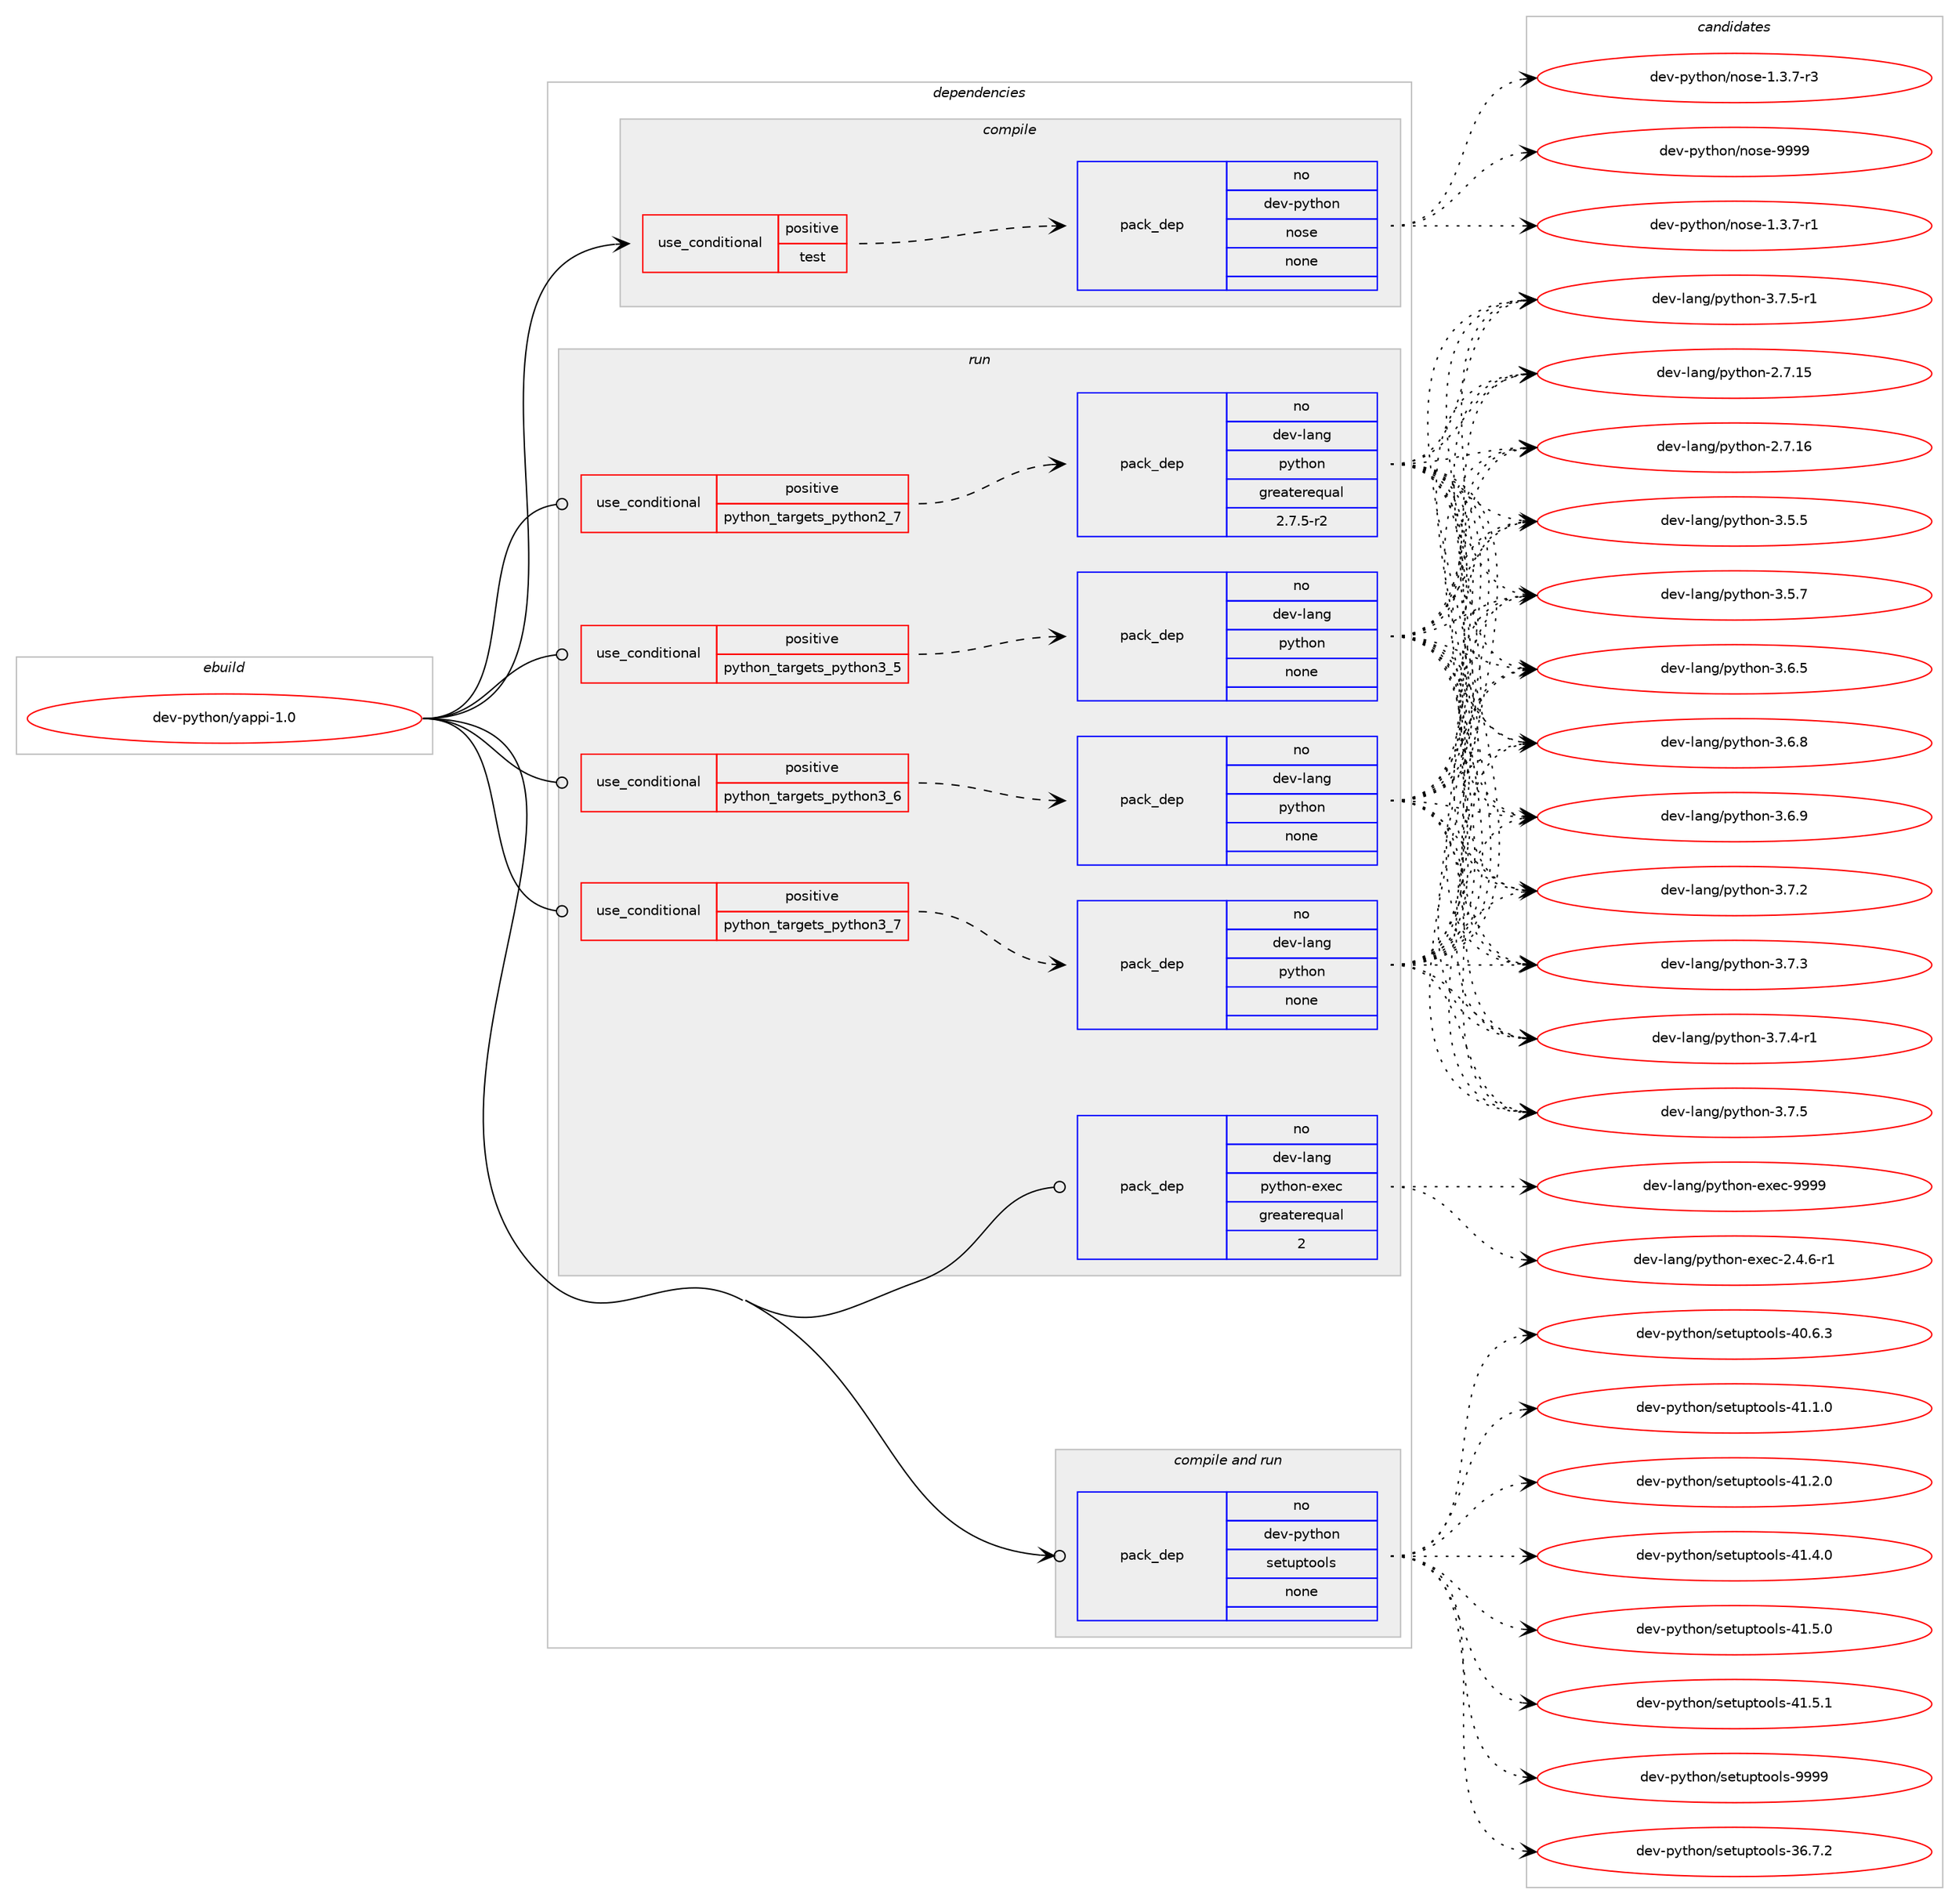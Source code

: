 digraph prolog {

# *************
# Graph options
# *************

newrank=true;
concentrate=true;
compound=true;
graph [rankdir=LR,fontname=Helvetica,fontsize=10,ranksep=1.5];#, ranksep=2.5, nodesep=0.2];
edge  [arrowhead=vee];
node  [fontname=Helvetica,fontsize=10];

# **********
# The ebuild
# **********

subgraph cluster_leftcol {
color=gray;
rank=same;
label=<<i>ebuild</i>>;
id [label="dev-python/yappi-1.0", color=red, width=4, href="../dev-python/yappi-1.0.svg"];
}

# ****************
# The dependencies
# ****************

subgraph cluster_midcol {
color=gray;
label=<<i>dependencies</i>>;
subgraph cluster_compile {
fillcolor="#eeeeee";
style=filled;
label=<<i>compile</i>>;
subgraph cond151791 {
dependency644863 [label=<<TABLE BORDER="0" CELLBORDER="1" CELLSPACING="0" CELLPADDING="4"><TR><TD ROWSPAN="3" CELLPADDING="10">use_conditional</TD></TR><TR><TD>positive</TD></TR><TR><TD>test</TD></TR></TABLE>>, shape=none, color=red];
subgraph pack481183 {
dependency644864 [label=<<TABLE BORDER="0" CELLBORDER="1" CELLSPACING="0" CELLPADDING="4" WIDTH="220"><TR><TD ROWSPAN="6" CELLPADDING="30">pack_dep</TD></TR><TR><TD WIDTH="110">no</TD></TR><TR><TD>dev-python</TD></TR><TR><TD>nose</TD></TR><TR><TD>none</TD></TR><TR><TD></TD></TR></TABLE>>, shape=none, color=blue];
}
dependency644863:e -> dependency644864:w [weight=20,style="dashed",arrowhead="vee"];
}
id:e -> dependency644863:w [weight=20,style="solid",arrowhead="vee"];
}
subgraph cluster_compileandrun {
fillcolor="#eeeeee";
style=filled;
label=<<i>compile and run</i>>;
subgraph pack481184 {
dependency644865 [label=<<TABLE BORDER="0" CELLBORDER="1" CELLSPACING="0" CELLPADDING="4" WIDTH="220"><TR><TD ROWSPAN="6" CELLPADDING="30">pack_dep</TD></TR><TR><TD WIDTH="110">no</TD></TR><TR><TD>dev-python</TD></TR><TR><TD>setuptools</TD></TR><TR><TD>none</TD></TR><TR><TD></TD></TR></TABLE>>, shape=none, color=blue];
}
id:e -> dependency644865:w [weight=20,style="solid",arrowhead="odotvee"];
}
subgraph cluster_run {
fillcolor="#eeeeee";
style=filled;
label=<<i>run</i>>;
subgraph cond151792 {
dependency644866 [label=<<TABLE BORDER="0" CELLBORDER="1" CELLSPACING="0" CELLPADDING="4"><TR><TD ROWSPAN="3" CELLPADDING="10">use_conditional</TD></TR><TR><TD>positive</TD></TR><TR><TD>python_targets_python2_7</TD></TR></TABLE>>, shape=none, color=red];
subgraph pack481185 {
dependency644867 [label=<<TABLE BORDER="0" CELLBORDER="1" CELLSPACING="0" CELLPADDING="4" WIDTH="220"><TR><TD ROWSPAN="6" CELLPADDING="30">pack_dep</TD></TR><TR><TD WIDTH="110">no</TD></TR><TR><TD>dev-lang</TD></TR><TR><TD>python</TD></TR><TR><TD>greaterequal</TD></TR><TR><TD>2.7.5-r2</TD></TR></TABLE>>, shape=none, color=blue];
}
dependency644866:e -> dependency644867:w [weight=20,style="dashed",arrowhead="vee"];
}
id:e -> dependency644866:w [weight=20,style="solid",arrowhead="odot"];
subgraph cond151793 {
dependency644868 [label=<<TABLE BORDER="0" CELLBORDER="1" CELLSPACING="0" CELLPADDING="4"><TR><TD ROWSPAN="3" CELLPADDING="10">use_conditional</TD></TR><TR><TD>positive</TD></TR><TR><TD>python_targets_python3_5</TD></TR></TABLE>>, shape=none, color=red];
subgraph pack481186 {
dependency644869 [label=<<TABLE BORDER="0" CELLBORDER="1" CELLSPACING="0" CELLPADDING="4" WIDTH="220"><TR><TD ROWSPAN="6" CELLPADDING="30">pack_dep</TD></TR><TR><TD WIDTH="110">no</TD></TR><TR><TD>dev-lang</TD></TR><TR><TD>python</TD></TR><TR><TD>none</TD></TR><TR><TD></TD></TR></TABLE>>, shape=none, color=blue];
}
dependency644868:e -> dependency644869:w [weight=20,style="dashed",arrowhead="vee"];
}
id:e -> dependency644868:w [weight=20,style="solid",arrowhead="odot"];
subgraph cond151794 {
dependency644870 [label=<<TABLE BORDER="0" CELLBORDER="1" CELLSPACING="0" CELLPADDING="4"><TR><TD ROWSPAN="3" CELLPADDING="10">use_conditional</TD></TR><TR><TD>positive</TD></TR><TR><TD>python_targets_python3_6</TD></TR></TABLE>>, shape=none, color=red];
subgraph pack481187 {
dependency644871 [label=<<TABLE BORDER="0" CELLBORDER="1" CELLSPACING="0" CELLPADDING="4" WIDTH="220"><TR><TD ROWSPAN="6" CELLPADDING="30">pack_dep</TD></TR><TR><TD WIDTH="110">no</TD></TR><TR><TD>dev-lang</TD></TR><TR><TD>python</TD></TR><TR><TD>none</TD></TR><TR><TD></TD></TR></TABLE>>, shape=none, color=blue];
}
dependency644870:e -> dependency644871:w [weight=20,style="dashed",arrowhead="vee"];
}
id:e -> dependency644870:w [weight=20,style="solid",arrowhead="odot"];
subgraph cond151795 {
dependency644872 [label=<<TABLE BORDER="0" CELLBORDER="1" CELLSPACING="0" CELLPADDING="4"><TR><TD ROWSPAN="3" CELLPADDING="10">use_conditional</TD></TR><TR><TD>positive</TD></TR><TR><TD>python_targets_python3_7</TD></TR></TABLE>>, shape=none, color=red];
subgraph pack481188 {
dependency644873 [label=<<TABLE BORDER="0" CELLBORDER="1" CELLSPACING="0" CELLPADDING="4" WIDTH="220"><TR><TD ROWSPAN="6" CELLPADDING="30">pack_dep</TD></TR><TR><TD WIDTH="110">no</TD></TR><TR><TD>dev-lang</TD></TR><TR><TD>python</TD></TR><TR><TD>none</TD></TR><TR><TD></TD></TR></TABLE>>, shape=none, color=blue];
}
dependency644872:e -> dependency644873:w [weight=20,style="dashed",arrowhead="vee"];
}
id:e -> dependency644872:w [weight=20,style="solid",arrowhead="odot"];
subgraph pack481189 {
dependency644874 [label=<<TABLE BORDER="0" CELLBORDER="1" CELLSPACING="0" CELLPADDING="4" WIDTH="220"><TR><TD ROWSPAN="6" CELLPADDING="30">pack_dep</TD></TR><TR><TD WIDTH="110">no</TD></TR><TR><TD>dev-lang</TD></TR><TR><TD>python-exec</TD></TR><TR><TD>greaterequal</TD></TR><TR><TD>2</TD></TR></TABLE>>, shape=none, color=blue];
}
id:e -> dependency644874:w [weight=20,style="solid",arrowhead="odot"];
}
}

# **************
# The candidates
# **************

subgraph cluster_choices {
rank=same;
color=gray;
label=<<i>candidates</i>>;

subgraph choice481183 {
color=black;
nodesep=1;
choice10010111845112121116104111110471101111151014549465146554511449 [label="dev-python/nose-1.3.7-r1", color=red, width=4,href="../dev-python/nose-1.3.7-r1.svg"];
choice10010111845112121116104111110471101111151014549465146554511451 [label="dev-python/nose-1.3.7-r3", color=red, width=4,href="../dev-python/nose-1.3.7-r3.svg"];
choice10010111845112121116104111110471101111151014557575757 [label="dev-python/nose-9999", color=red, width=4,href="../dev-python/nose-9999.svg"];
dependency644864:e -> choice10010111845112121116104111110471101111151014549465146554511449:w [style=dotted,weight="100"];
dependency644864:e -> choice10010111845112121116104111110471101111151014549465146554511451:w [style=dotted,weight="100"];
dependency644864:e -> choice10010111845112121116104111110471101111151014557575757:w [style=dotted,weight="100"];
}
subgraph choice481184 {
color=black;
nodesep=1;
choice100101118451121211161041111104711510111611711211611111110811545515446554650 [label="dev-python/setuptools-36.7.2", color=red, width=4,href="../dev-python/setuptools-36.7.2.svg"];
choice100101118451121211161041111104711510111611711211611111110811545524846544651 [label="dev-python/setuptools-40.6.3", color=red, width=4,href="../dev-python/setuptools-40.6.3.svg"];
choice100101118451121211161041111104711510111611711211611111110811545524946494648 [label="dev-python/setuptools-41.1.0", color=red, width=4,href="../dev-python/setuptools-41.1.0.svg"];
choice100101118451121211161041111104711510111611711211611111110811545524946504648 [label="dev-python/setuptools-41.2.0", color=red, width=4,href="../dev-python/setuptools-41.2.0.svg"];
choice100101118451121211161041111104711510111611711211611111110811545524946524648 [label="dev-python/setuptools-41.4.0", color=red, width=4,href="../dev-python/setuptools-41.4.0.svg"];
choice100101118451121211161041111104711510111611711211611111110811545524946534648 [label="dev-python/setuptools-41.5.0", color=red, width=4,href="../dev-python/setuptools-41.5.0.svg"];
choice100101118451121211161041111104711510111611711211611111110811545524946534649 [label="dev-python/setuptools-41.5.1", color=red, width=4,href="../dev-python/setuptools-41.5.1.svg"];
choice10010111845112121116104111110471151011161171121161111111081154557575757 [label="dev-python/setuptools-9999", color=red, width=4,href="../dev-python/setuptools-9999.svg"];
dependency644865:e -> choice100101118451121211161041111104711510111611711211611111110811545515446554650:w [style=dotted,weight="100"];
dependency644865:e -> choice100101118451121211161041111104711510111611711211611111110811545524846544651:w [style=dotted,weight="100"];
dependency644865:e -> choice100101118451121211161041111104711510111611711211611111110811545524946494648:w [style=dotted,weight="100"];
dependency644865:e -> choice100101118451121211161041111104711510111611711211611111110811545524946504648:w [style=dotted,weight="100"];
dependency644865:e -> choice100101118451121211161041111104711510111611711211611111110811545524946524648:w [style=dotted,weight="100"];
dependency644865:e -> choice100101118451121211161041111104711510111611711211611111110811545524946534648:w [style=dotted,weight="100"];
dependency644865:e -> choice100101118451121211161041111104711510111611711211611111110811545524946534649:w [style=dotted,weight="100"];
dependency644865:e -> choice10010111845112121116104111110471151011161171121161111111081154557575757:w [style=dotted,weight="100"];
}
subgraph choice481185 {
color=black;
nodesep=1;
choice10010111845108971101034711212111610411111045504655464953 [label="dev-lang/python-2.7.15", color=red, width=4,href="../dev-lang/python-2.7.15.svg"];
choice10010111845108971101034711212111610411111045504655464954 [label="dev-lang/python-2.7.16", color=red, width=4,href="../dev-lang/python-2.7.16.svg"];
choice100101118451089711010347112121116104111110455146534653 [label="dev-lang/python-3.5.5", color=red, width=4,href="../dev-lang/python-3.5.5.svg"];
choice100101118451089711010347112121116104111110455146534655 [label="dev-lang/python-3.5.7", color=red, width=4,href="../dev-lang/python-3.5.7.svg"];
choice100101118451089711010347112121116104111110455146544653 [label="dev-lang/python-3.6.5", color=red, width=4,href="../dev-lang/python-3.6.5.svg"];
choice100101118451089711010347112121116104111110455146544656 [label="dev-lang/python-3.6.8", color=red, width=4,href="../dev-lang/python-3.6.8.svg"];
choice100101118451089711010347112121116104111110455146544657 [label="dev-lang/python-3.6.9", color=red, width=4,href="../dev-lang/python-3.6.9.svg"];
choice100101118451089711010347112121116104111110455146554650 [label="dev-lang/python-3.7.2", color=red, width=4,href="../dev-lang/python-3.7.2.svg"];
choice100101118451089711010347112121116104111110455146554651 [label="dev-lang/python-3.7.3", color=red, width=4,href="../dev-lang/python-3.7.3.svg"];
choice1001011184510897110103471121211161041111104551465546524511449 [label="dev-lang/python-3.7.4-r1", color=red, width=4,href="../dev-lang/python-3.7.4-r1.svg"];
choice100101118451089711010347112121116104111110455146554653 [label="dev-lang/python-3.7.5", color=red, width=4,href="../dev-lang/python-3.7.5.svg"];
choice1001011184510897110103471121211161041111104551465546534511449 [label="dev-lang/python-3.7.5-r1", color=red, width=4,href="../dev-lang/python-3.7.5-r1.svg"];
dependency644867:e -> choice10010111845108971101034711212111610411111045504655464953:w [style=dotted,weight="100"];
dependency644867:e -> choice10010111845108971101034711212111610411111045504655464954:w [style=dotted,weight="100"];
dependency644867:e -> choice100101118451089711010347112121116104111110455146534653:w [style=dotted,weight="100"];
dependency644867:e -> choice100101118451089711010347112121116104111110455146534655:w [style=dotted,weight="100"];
dependency644867:e -> choice100101118451089711010347112121116104111110455146544653:w [style=dotted,weight="100"];
dependency644867:e -> choice100101118451089711010347112121116104111110455146544656:w [style=dotted,weight="100"];
dependency644867:e -> choice100101118451089711010347112121116104111110455146544657:w [style=dotted,weight="100"];
dependency644867:e -> choice100101118451089711010347112121116104111110455146554650:w [style=dotted,weight="100"];
dependency644867:e -> choice100101118451089711010347112121116104111110455146554651:w [style=dotted,weight="100"];
dependency644867:e -> choice1001011184510897110103471121211161041111104551465546524511449:w [style=dotted,weight="100"];
dependency644867:e -> choice100101118451089711010347112121116104111110455146554653:w [style=dotted,weight="100"];
dependency644867:e -> choice1001011184510897110103471121211161041111104551465546534511449:w [style=dotted,weight="100"];
}
subgraph choice481186 {
color=black;
nodesep=1;
choice10010111845108971101034711212111610411111045504655464953 [label="dev-lang/python-2.7.15", color=red, width=4,href="../dev-lang/python-2.7.15.svg"];
choice10010111845108971101034711212111610411111045504655464954 [label="dev-lang/python-2.7.16", color=red, width=4,href="../dev-lang/python-2.7.16.svg"];
choice100101118451089711010347112121116104111110455146534653 [label="dev-lang/python-3.5.5", color=red, width=4,href="../dev-lang/python-3.5.5.svg"];
choice100101118451089711010347112121116104111110455146534655 [label="dev-lang/python-3.5.7", color=red, width=4,href="../dev-lang/python-3.5.7.svg"];
choice100101118451089711010347112121116104111110455146544653 [label="dev-lang/python-3.6.5", color=red, width=4,href="../dev-lang/python-3.6.5.svg"];
choice100101118451089711010347112121116104111110455146544656 [label="dev-lang/python-3.6.8", color=red, width=4,href="../dev-lang/python-3.6.8.svg"];
choice100101118451089711010347112121116104111110455146544657 [label="dev-lang/python-3.6.9", color=red, width=4,href="../dev-lang/python-3.6.9.svg"];
choice100101118451089711010347112121116104111110455146554650 [label="dev-lang/python-3.7.2", color=red, width=4,href="../dev-lang/python-3.7.2.svg"];
choice100101118451089711010347112121116104111110455146554651 [label="dev-lang/python-3.7.3", color=red, width=4,href="../dev-lang/python-3.7.3.svg"];
choice1001011184510897110103471121211161041111104551465546524511449 [label="dev-lang/python-3.7.4-r1", color=red, width=4,href="../dev-lang/python-3.7.4-r1.svg"];
choice100101118451089711010347112121116104111110455146554653 [label="dev-lang/python-3.7.5", color=red, width=4,href="../dev-lang/python-3.7.5.svg"];
choice1001011184510897110103471121211161041111104551465546534511449 [label="dev-lang/python-3.7.5-r1", color=red, width=4,href="../dev-lang/python-3.7.5-r1.svg"];
dependency644869:e -> choice10010111845108971101034711212111610411111045504655464953:w [style=dotted,weight="100"];
dependency644869:e -> choice10010111845108971101034711212111610411111045504655464954:w [style=dotted,weight="100"];
dependency644869:e -> choice100101118451089711010347112121116104111110455146534653:w [style=dotted,weight="100"];
dependency644869:e -> choice100101118451089711010347112121116104111110455146534655:w [style=dotted,weight="100"];
dependency644869:e -> choice100101118451089711010347112121116104111110455146544653:w [style=dotted,weight="100"];
dependency644869:e -> choice100101118451089711010347112121116104111110455146544656:w [style=dotted,weight="100"];
dependency644869:e -> choice100101118451089711010347112121116104111110455146544657:w [style=dotted,weight="100"];
dependency644869:e -> choice100101118451089711010347112121116104111110455146554650:w [style=dotted,weight="100"];
dependency644869:e -> choice100101118451089711010347112121116104111110455146554651:w [style=dotted,weight="100"];
dependency644869:e -> choice1001011184510897110103471121211161041111104551465546524511449:w [style=dotted,weight="100"];
dependency644869:e -> choice100101118451089711010347112121116104111110455146554653:w [style=dotted,weight="100"];
dependency644869:e -> choice1001011184510897110103471121211161041111104551465546534511449:w [style=dotted,weight="100"];
}
subgraph choice481187 {
color=black;
nodesep=1;
choice10010111845108971101034711212111610411111045504655464953 [label="dev-lang/python-2.7.15", color=red, width=4,href="../dev-lang/python-2.7.15.svg"];
choice10010111845108971101034711212111610411111045504655464954 [label="dev-lang/python-2.7.16", color=red, width=4,href="../dev-lang/python-2.7.16.svg"];
choice100101118451089711010347112121116104111110455146534653 [label="dev-lang/python-3.5.5", color=red, width=4,href="../dev-lang/python-3.5.5.svg"];
choice100101118451089711010347112121116104111110455146534655 [label="dev-lang/python-3.5.7", color=red, width=4,href="../dev-lang/python-3.5.7.svg"];
choice100101118451089711010347112121116104111110455146544653 [label="dev-lang/python-3.6.5", color=red, width=4,href="../dev-lang/python-3.6.5.svg"];
choice100101118451089711010347112121116104111110455146544656 [label="dev-lang/python-3.6.8", color=red, width=4,href="../dev-lang/python-3.6.8.svg"];
choice100101118451089711010347112121116104111110455146544657 [label="dev-lang/python-3.6.9", color=red, width=4,href="../dev-lang/python-3.6.9.svg"];
choice100101118451089711010347112121116104111110455146554650 [label="dev-lang/python-3.7.2", color=red, width=4,href="../dev-lang/python-3.7.2.svg"];
choice100101118451089711010347112121116104111110455146554651 [label="dev-lang/python-3.7.3", color=red, width=4,href="../dev-lang/python-3.7.3.svg"];
choice1001011184510897110103471121211161041111104551465546524511449 [label="dev-lang/python-3.7.4-r1", color=red, width=4,href="../dev-lang/python-3.7.4-r1.svg"];
choice100101118451089711010347112121116104111110455146554653 [label="dev-lang/python-3.7.5", color=red, width=4,href="../dev-lang/python-3.7.5.svg"];
choice1001011184510897110103471121211161041111104551465546534511449 [label="dev-lang/python-3.7.5-r1", color=red, width=4,href="../dev-lang/python-3.7.5-r1.svg"];
dependency644871:e -> choice10010111845108971101034711212111610411111045504655464953:w [style=dotted,weight="100"];
dependency644871:e -> choice10010111845108971101034711212111610411111045504655464954:w [style=dotted,weight="100"];
dependency644871:e -> choice100101118451089711010347112121116104111110455146534653:w [style=dotted,weight="100"];
dependency644871:e -> choice100101118451089711010347112121116104111110455146534655:w [style=dotted,weight="100"];
dependency644871:e -> choice100101118451089711010347112121116104111110455146544653:w [style=dotted,weight="100"];
dependency644871:e -> choice100101118451089711010347112121116104111110455146544656:w [style=dotted,weight="100"];
dependency644871:e -> choice100101118451089711010347112121116104111110455146544657:w [style=dotted,weight="100"];
dependency644871:e -> choice100101118451089711010347112121116104111110455146554650:w [style=dotted,weight="100"];
dependency644871:e -> choice100101118451089711010347112121116104111110455146554651:w [style=dotted,weight="100"];
dependency644871:e -> choice1001011184510897110103471121211161041111104551465546524511449:w [style=dotted,weight="100"];
dependency644871:e -> choice100101118451089711010347112121116104111110455146554653:w [style=dotted,weight="100"];
dependency644871:e -> choice1001011184510897110103471121211161041111104551465546534511449:w [style=dotted,weight="100"];
}
subgraph choice481188 {
color=black;
nodesep=1;
choice10010111845108971101034711212111610411111045504655464953 [label="dev-lang/python-2.7.15", color=red, width=4,href="../dev-lang/python-2.7.15.svg"];
choice10010111845108971101034711212111610411111045504655464954 [label="dev-lang/python-2.7.16", color=red, width=4,href="../dev-lang/python-2.7.16.svg"];
choice100101118451089711010347112121116104111110455146534653 [label="dev-lang/python-3.5.5", color=red, width=4,href="../dev-lang/python-3.5.5.svg"];
choice100101118451089711010347112121116104111110455146534655 [label="dev-lang/python-3.5.7", color=red, width=4,href="../dev-lang/python-3.5.7.svg"];
choice100101118451089711010347112121116104111110455146544653 [label="dev-lang/python-3.6.5", color=red, width=4,href="../dev-lang/python-3.6.5.svg"];
choice100101118451089711010347112121116104111110455146544656 [label="dev-lang/python-3.6.8", color=red, width=4,href="../dev-lang/python-3.6.8.svg"];
choice100101118451089711010347112121116104111110455146544657 [label="dev-lang/python-3.6.9", color=red, width=4,href="../dev-lang/python-3.6.9.svg"];
choice100101118451089711010347112121116104111110455146554650 [label="dev-lang/python-3.7.2", color=red, width=4,href="../dev-lang/python-3.7.2.svg"];
choice100101118451089711010347112121116104111110455146554651 [label="dev-lang/python-3.7.3", color=red, width=4,href="../dev-lang/python-3.7.3.svg"];
choice1001011184510897110103471121211161041111104551465546524511449 [label="dev-lang/python-3.7.4-r1", color=red, width=4,href="../dev-lang/python-3.7.4-r1.svg"];
choice100101118451089711010347112121116104111110455146554653 [label="dev-lang/python-3.7.5", color=red, width=4,href="../dev-lang/python-3.7.5.svg"];
choice1001011184510897110103471121211161041111104551465546534511449 [label="dev-lang/python-3.7.5-r1", color=red, width=4,href="../dev-lang/python-3.7.5-r1.svg"];
dependency644873:e -> choice10010111845108971101034711212111610411111045504655464953:w [style=dotted,weight="100"];
dependency644873:e -> choice10010111845108971101034711212111610411111045504655464954:w [style=dotted,weight="100"];
dependency644873:e -> choice100101118451089711010347112121116104111110455146534653:w [style=dotted,weight="100"];
dependency644873:e -> choice100101118451089711010347112121116104111110455146534655:w [style=dotted,weight="100"];
dependency644873:e -> choice100101118451089711010347112121116104111110455146544653:w [style=dotted,weight="100"];
dependency644873:e -> choice100101118451089711010347112121116104111110455146544656:w [style=dotted,weight="100"];
dependency644873:e -> choice100101118451089711010347112121116104111110455146544657:w [style=dotted,weight="100"];
dependency644873:e -> choice100101118451089711010347112121116104111110455146554650:w [style=dotted,weight="100"];
dependency644873:e -> choice100101118451089711010347112121116104111110455146554651:w [style=dotted,weight="100"];
dependency644873:e -> choice1001011184510897110103471121211161041111104551465546524511449:w [style=dotted,weight="100"];
dependency644873:e -> choice100101118451089711010347112121116104111110455146554653:w [style=dotted,weight="100"];
dependency644873:e -> choice1001011184510897110103471121211161041111104551465546534511449:w [style=dotted,weight="100"];
}
subgraph choice481189 {
color=black;
nodesep=1;
choice10010111845108971101034711212111610411111045101120101994550465246544511449 [label="dev-lang/python-exec-2.4.6-r1", color=red, width=4,href="../dev-lang/python-exec-2.4.6-r1.svg"];
choice10010111845108971101034711212111610411111045101120101994557575757 [label="dev-lang/python-exec-9999", color=red, width=4,href="../dev-lang/python-exec-9999.svg"];
dependency644874:e -> choice10010111845108971101034711212111610411111045101120101994550465246544511449:w [style=dotted,weight="100"];
dependency644874:e -> choice10010111845108971101034711212111610411111045101120101994557575757:w [style=dotted,weight="100"];
}
}

}
